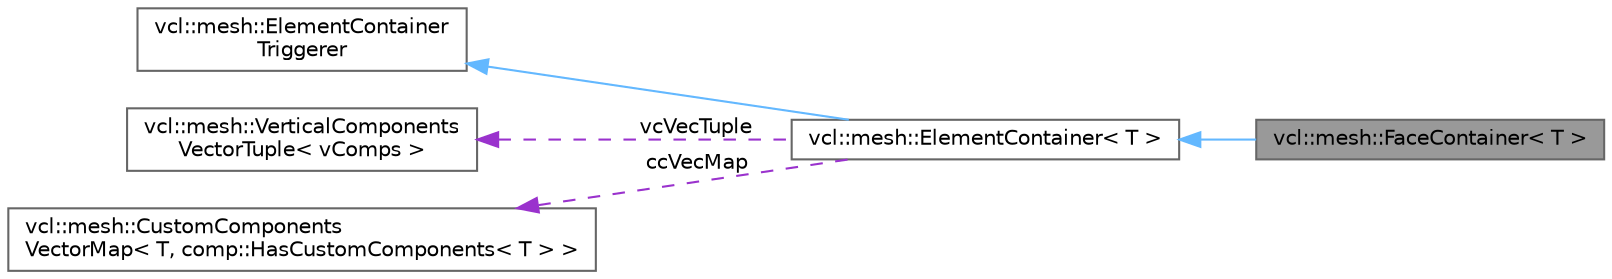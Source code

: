 digraph "vcl::mesh::FaceContainer&lt; T &gt;"
{
 // LATEX_PDF_SIZE
  bgcolor="transparent";
  edge [fontname=Helvetica,fontsize=10,labelfontname=Helvetica,labelfontsize=10];
  node [fontname=Helvetica,fontsize=10,shape=box,height=0.2,width=0.4];
  rankdir="LR";
  Node1 [label="vcl::mesh::FaceContainer\< T \>",height=0.2,width=0.4,color="gray40", fillcolor="grey60", style="filled", fontcolor="black",tooltip="The Face Container class, will be used when the template argument given to the Mesh is a Face."];
  Node2 -> Node1 [dir="back",color="steelblue1",style="solid"];
  Node2 [label="vcl::mesh::ElementContainer\< T \>",height=0.2,width=0.4,color="gray40", fillcolor="white", style="filled",URL="$classvcl_1_1mesh_1_1ElementContainer.html",tooltip=" "];
  Node3 -> Node2 [dir="back",color="steelblue1",style="solid"];
  Node3 [label="vcl::mesh::ElementContainer\lTriggerer",height=0.2,width=0.4,color="gray40", fillcolor="white", style="filled",URL="$classvcl_1_1mesh_1_1ElementContainerTriggerer.html",tooltip=" "];
  Node4 -> Node2 [dir="back",color="darkorchid3",style="dashed",label=" vcVecTuple" ];
  Node4 [label="vcl::mesh::VerticalComponents\lVectorTuple\< vComps \>",height=0.2,width=0.4,color="gray40", fillcolor="white", style="filled",URL="$classvcl_1_1mesh_1_1VerticalComponentsVectorTuple.html",tooltip=" "];
  Node5 -> Node2 [dir="back",color="darkorchid3",style="dashed",label=" ccVecMap" ];
  Node5 [label="vcl::mesh::CustomComponents\lVectorMap\< T, comp::HasCustomComponents\< T \> \>",height=0.2,width=0.4,color="gray40", fillcolor="white", style="filled",URL="$classvcl_1_1mesh_1_1CustomComponentsVectorMap.html",tooltip=" "];
}
